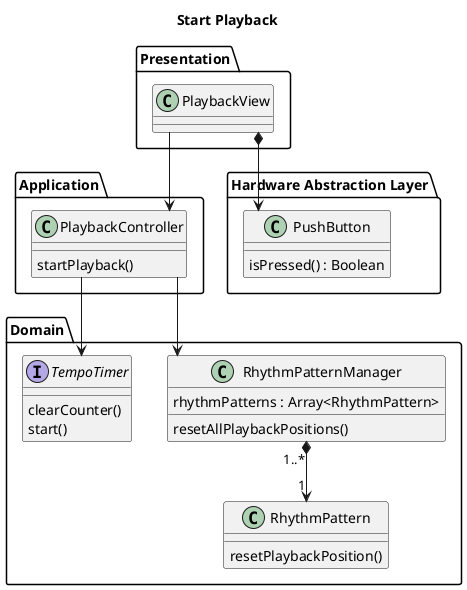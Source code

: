 @startuml

skinparam linetype ortho

title Start Playback


''' Class definitions '''

Package "Presentation"
{
	class PlaybackView
}

Package "Application"
{
	class PlaybackController
	{
		startPlayback()
	}
}

Package "Domain"
{
	class RhythmPatternManager
	{
		rhythmPatterns : Array<RhythmPattern>
		resetAllPlaybackPositions()
	}

	class RhythmPattern
	{
		resetPlaybackPosition()
	}

	interface TempoTimer
	{
		clearCounter()
		start()
	}
}

Package "Hardware Abstraction Layer"
{
	class PushButton
	{
		isPressed() : Boolean
	}
}


''' Class relations '''

PlaybackView *--> PushButton
PlaybackView -down-> PlaybackController
PlaybackController --> TempoTimer
PlaybackController -left-> RhythmPatternManager
RhythmPatternManager "1..*"*-->"1" RhythmPattern

@enduml
